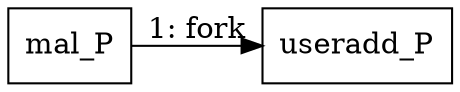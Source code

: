 digraph "T1136.001" {
rankdir="LR"
size="9"
fixedsize="false"
splines="true"
nodesep=0.3
ranksep=0
fontsize=10
overlap="scalexy"
engine= "neato"
	"mal_P" [node_type=Process shape=box]
	"useradd_P" [node_type=Process shape=box]
	"mal_P" -> "useradd_P" [label="1: fork"]
}
